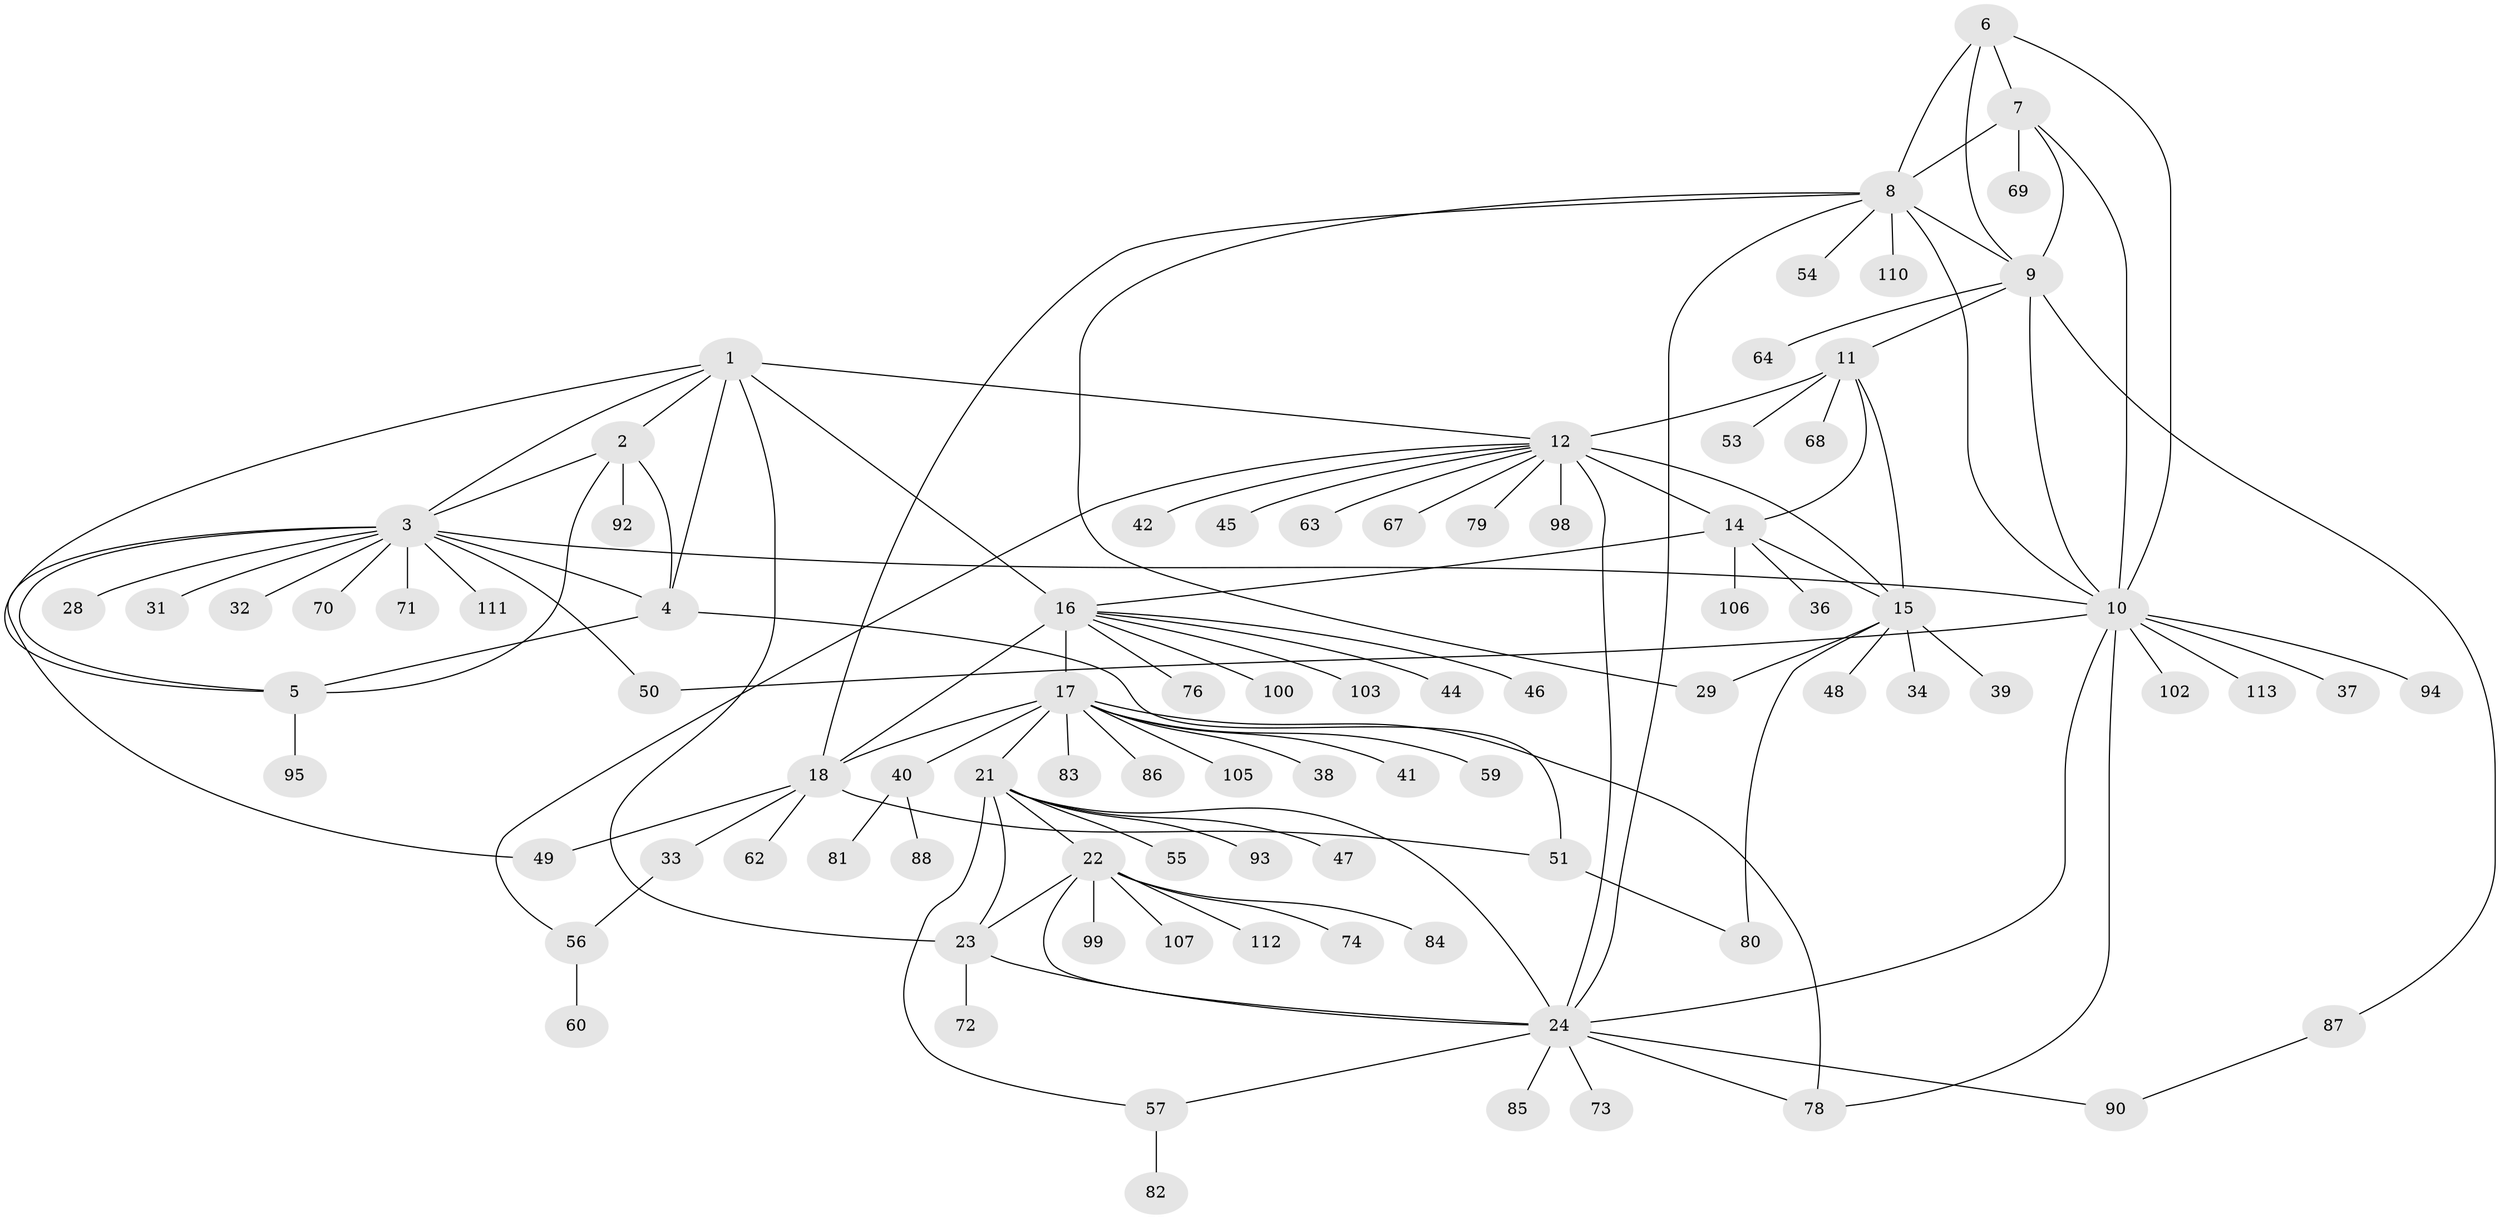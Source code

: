 // original degree distribution, {7: 0.05263157894736842, 6: 0.05263157894736842, 14: 0.008771929824561403, 4: 0.02631578947368421, 10: 0.043859649122807015, 13: 0.008771929824561403, 8: 0.02631578947368421, 9: 0.017543859649122806, 3: 0.06140350877192982, 1: 0.6140350877192983, 2: 0.08771929824561403}
// Generated by graph-tools (version 1.1) at 2025/42/03/06/25 10:42:09]
// undirected, 89 vertices, 124 edges
graph export_dot {
graph [start="1"]
  node [color=gray90,style=filled];
  1;
  2 [super="+89"];
  3 [super="+43"];
  4 [super="+96"];
  5 [super="+97"];
  6;
  7 [super="+104"];
  8 [super="+66"];
  9 [super="+26"];
  10 [super="+58"];
  11 [super="+27"];
  12 [super="+13"];
  14;
  15 [super="+75"];
  16 [super="+20"];
  17 [super="+19"];
  18;
  21 [super="+25"];
  22 [super="+114"];
  23 [super="+35"];
  24 [super="+30"];
  28;
  29;
  31;
  32;
  33;
  34;
  36;
  37;
  38;
  39;
  40;
  41;
  42 [super="+65"];
  44;
  45;
  46;
  47;
  48;
  49 [super="+52"];
  50 [super="+101"];
  51;
  53;
  54;
  55;
  56 [super="+109"];
  57 [super="+61"];
  59;
  60;
  62;
  63;
  64;
  67;
  68;
  69;
  70;
  71;
  72 [super="+77"];
  73;
  74;
  76;
  78 [super="+108"];
  79;
  80 [super="+91"];
  81;
  82;
  83;
  84;
  85;
  86;
  87;
  88;
  90;
  92;
  93;
  94;
  95;
  98;
  99;
  100;
  102;
  103;
  105;
  106;
  107;
  110;
  111;
  112;
  113;
  1 -- 2;
  1 -- 3;
  1 -- 4;
  1 -- 5;
  1 -- 23;
  1 -- 16;
  1 -- 12;
  2 -- 3;
  2 -- 4;
  2 -- 5;
  2 -- 92;
  3 -- 4;
  3 -- 5;
  3 -- 10;
  3 -- 28;
  3 -- 31;
  3 -- 32;
  3 -- 49;
  3 -- 50;
  3 -- 70;
  3 -- 71;
  3 -- 111;
  4 -- 5;
  4 -- 51;
  5 -- 95;
  6 -- 7;
  6 -- 8;
  6 -- 9;
  6 -- 10;
  7 -- 8;
  7 -- 9;
  7 -- 10;
  7 -- 69;
  8 -- 9;
  8 -- 10;
  8 -- 18;
  8 -- 29;
  8 -- 54;
  8 -- 110;
  8 -- 24;
  9 -- 10;
  9 -- 11;
  9 -- 64;
  9 -- 87;
  10 -- 24;
  10 -- 37;
  10 -- 50;
  10 -- 94;
  10 -- 102;
  10 -- 113;
  10 -- 78;
  11 -- 12 [weight=2];
  11 -- 14;
  11 -- 15;
  11 -- 53;
  11 -- 68;
  12 -- 14 [weight=2];
  12 -- 15 [weight=2];
  12 -- 42;
  12 -- 45;
  12 -- 67;
  12 -- 98;
  12 -- 79;
  12 -- 24;
  12 -- 63;
  12 -- 56;
  14 -- 15;
  14 -- 16;
  14 -- 36;
  14 -- 106;
  15 -- 29;
  15 -- 34;
  15 -- 39;
  15 -- 48;
  15 -- 80;
  16 -- 17 [weight=4];
  16 -- 18 [weight=2];
  16 -- 46;
  16 -- 76;
  16 -- 100;
  16 -- 103;
  16 -- 44;
  17 -- 18 [weight=2];
  17 -- 38;
  17 -- 40;
  17 -- 41;
  17 -- 59;
  17 -- 105;
  17 -- 83;
  17 -- 86;
  17 -- 78;
  17 -- 21;
  18 -- 33;
  18 -- 49;
  18 -- 51;
  18 -- 62;
  21 -- 22 [weight=2];
  21 -- 23 [weight=2];
  21 -- 24 [weight=2];
  21 -- 47;
  21 -- 57;
  21 -- 55;
  21 -- 93;
  22 -- 23;
  22 -- 24;
  22 -- 74;
  22 -- 84;
  22 -- 99;
  22 -- 107;
  22 -- 112;
  23 -- 24;
  23 -- 72;
  24 -- 73;
  24 -- 85;
  24 -- 90;
  24 -- 78;
  24 -- 57;
  33 -- 56;
  40 -- 81;
  40 -- 88;
  51 -- 80;
  56 -- 60;
  57 -- 82;
  87 -- 90;
}
